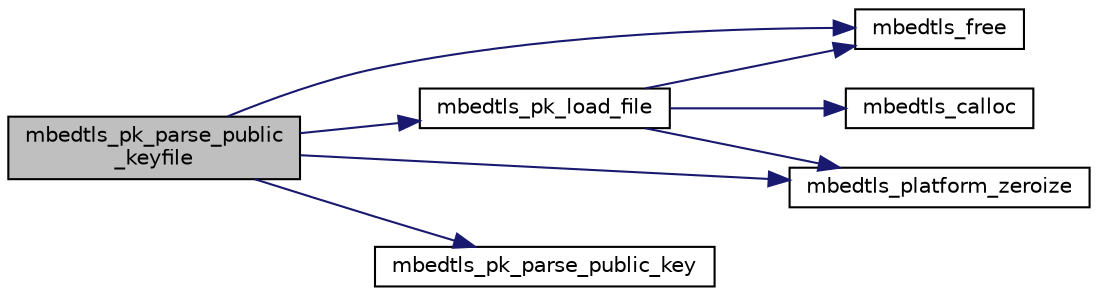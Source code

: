 digraph "mbedtls_pk_parse_public_keyfile"
{
 // LATEX_PDF_SIZE
  edge [fontname="Helvetica",fontsize="10",labelfontname="Helvetica",labelfontsize="10"];
  node [fontname="Helvetica",fontsize="10",shape=record];
  rankdir="LR";
  Node1 [label="mbedtls_pk_parse_public\l_keyfile",height=0.2,width=0.4,color="black", fillcolor="grey75", style="filled", fontcolor="black",tooltip="Load and parse a public key."];
  Node1 -> Node2 [color="midnightblue",fontsize="10",style="solid",fontname="Helvetica"];
  Node2 [label="mbedtls_free",height=0.2,width=0.4,color="black", fillcolor="white", style="filled",URL="$dc/d3f/platform_8c.html#a5aeffbc9179142d77ef35d3266d5fc4d",tooltip=" "];
  Node1 -> Node3 [color="midnightblue",fontsize="10",style="solid",fontname="Helvetica"];
  Node3 [label="mbedtls_pk_load_file",height=0.2,width=0.4,color="black", fillcolor="white", style="filled",URL="$dd/d90/pkparse_8c.html#a769bf6ab8da6168d83652b59f3d25802",tooltip=" "];
  Node3 -> Node4 [color="midnightblue",fontsize="10",style="solid",fontname="Helvetica"];
  Node4 [label="mbedtls_calloc",height=0.2,width=0.4,color="black", fillcolor="white", style="filled",URL="$dc/d3f/platform_8c.html#a065dcb25fe2c4492a910bec761400ebe",tooltip=" "];
  Node3 -> Node2 [color="midnightblue",fontsize="10",style="solid",fontname="Helvetica"];
  Node3 -> Node5 [color="midnightblue",fontsize="10",style="solid",fontname="Helvetica"];
  Node5 [label="mbedtls_platform_zeroize",height=0.2,width=0.4,color="black", fillcolor="white", style="filled",URL="$dd/dde/platform__util_8c.html#aa4e36b2c1c58d8ad89e1e11b6ebea2d9",tooltip="Securely zeroize a buffer."];
  Node1 -> Node6 [color="midnightblue",fontsize="10",style="solid",fontname="Helvetica"];
  Node6 [label="mbedtls_pk_parse_public_key",height=0.2,width=0.4,color="black", fillcolor="white", style="filled",URL="$dd/d90/pkparse_8c.html#ade680bf8e87df7ccc3bb36b52e43972b",tooltip="Parse a public key in PEM or DER format."];
  Node1 -> Node5 [color="midnightblue",fontsize="10",style="solid",fontname="Helvetica"];
}
